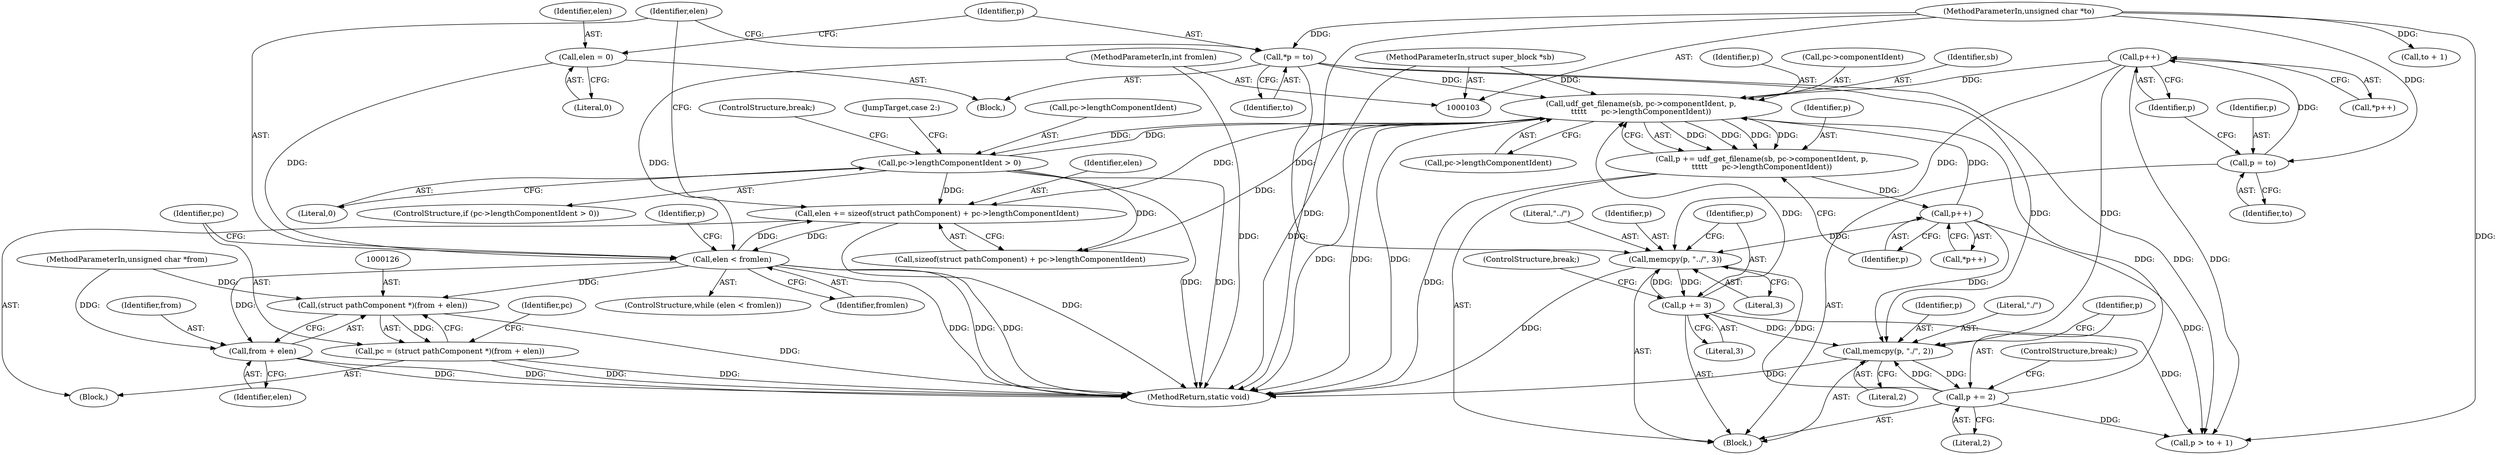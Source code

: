 digraph "1_linux_0e5cc9a40ada6046e6bc3bdfcd0c0d7e4b706b14_1@API" {
"1000189" [label="(Call,elen += sizeof(struct pathComponent) + pc->lengthComponentIdent)"];
"1000174" [label="(Call,udf_get_filename(sb, pc->componentIdent, p,\n\t\t\t\t\t      pc->lengthComponentIdent))"];
"1000104" [label="(MethodParameterIn,struct super_block *sb)"];
"1000158" [label="(Call,p += 3)"];
"1000154" [label="(Call,memcpy(p, \"../\", 3))"];
"1000149" [label="(Call,p++)"];
"1000144" [label="(Call,p = to)"];
"1000107" [label="(MethodParameterIn,unsigned char *to)"];
"1000115" [label="(Call,*p = to)"];
"1000167" [label="(Call,p += 2)"];
"1000163" [label="(Call,memcpy(p, \"./\", 2))"];
"1000185" [label="(Call,p++)"];
"1000172" [label="(Call,p += udf_get_filename(sb, pc->componentIdent, p,\n\t\t\t\t\t      pc->lengthComponentIdent))"];
"1000137" [label="(Call,pc->lengthComponentIdent > 0)"];
"1000119" [label="(Call,elen < fromlen)"];
"1000189" [label="(Call,elen += sizeof(struct pathComponent) + pc->lengthComponentIdent)"];
"1000111" [label="(Call,elen = 0)"];
"1000106" [label="(MethodParameterIn,int fromlen)"];
"1000125" [label="(Call,(struct pathComponent *)(from + elen))"];
"1000123" [label="(Call,pc = (struct pathComponent *)(from + elen))"];
"1000127" [label="(Call,from + elen)"];
"1000166" [label="(Literal,2)"];
"1000175" [label="(Identifier,sb)"];
"1000198" [label="(Call,p > to + 1)"];
"1000128" [label="(Identifier,from)"];
"1000122" [label="(Block,)"];
"1000191" [label="(Call,sizeof(struct pathComponent) + pc->lengthComponentIdent)"];
"1000186" [label="(Identifier,p)"];
"1000137" [label="(Call,pc->lengthComponentIdent > 0)"];
"1000143" [label="(JumpTarget,case 2:)"];
"1000167" [label="(Call,p += 2)"];
"1000215" [label="(MethodReturn,static void)"];
"1000180" [label="(Call,pc->lengthComponentIdent)"];
"1000157" [label="(Literal,3)"];
"1000155" [label="(Identifier,p)"];
"1000104" [label="(MethodParameterIn,struct super_block *sb)"];
"1000117" [label="(Identifier,to)"];
"1000141" [label="(Literal,0)"];
"1000111" [label="(Call,elen = 0)"];
"1000165" [label="(Literal,\"./\")"];
"1000189" [label="(Call,elen += sizeof(struct pathComponent) + pc->lengthComponentIdent)"];
"1000113" [label="(Literal,0)"];
"1000120" [label="(Identifier,elen)"];
"1000190" [label="(Identifier,elen)"];
"1000161" [label="(ControlStructure,break;)"];
"1000156" [label="(Literal,\"../\")"];
"1000164" [label="(Identifier,p)"];
"1000119" [label="(Call,elen < fromlen)"];
"1000184" [label="(Call,*p++)"];
"1000136" [label="(ControlStructure,if (pc->lengthComponentIdent > 0))"];
"1000148" [label="(Call,*p++)"];
"1000160" [label="(Literal,3)"];
"1000108" [label="(Block,)"];
"1000169" [label="(Literal,2)"];
"1000138" [label="(Call,pc->lengthComponentIdent)"];
"1000200" [label="(Call,to + 1)"];
"1000118" [label="(ControlStructure,while (elen < fromlen))"];
"1000146" [label="(Identifier,to)"];
"1000124" [label="(Identifier,pc)"];
"1000129" [label="(Identifier,elen)"];
"1000107" [label="(MethodParameterIn,unsigned char *to)"];
"1000159" [label="(Identifier,p)"];
"1000142" [label="(ControlStructure,break;)"];
"1000125" [label="(Call,(struct pathComponent *)(from + elen))"];
"1000127" [label="(Call,from + elen)"];
"1000112" [label="(Identifier,elen)"];
"1000168" [label="(Identifier,p)"];
"1000163" [label="(Call,memcpy(p, \"./\", 2))"];
"1000106" [label="(MethodParameterIn,int fromlen)"];
"1000149" [label="(Call,p++)"];
"1000116" [label="(Identifier,p)"];
"1000115" [label="(Call,*p = to)"];
"1000154" [label="(Call,memcpy(p, \"../\", 3))"];
"1000179" [label="(Identifier,p)"];
"1000176" [label="(Call,pc->componentIdent)"];
"1000134" [label="(Block,)"];
"1000174" [label="(Call,udf_get_filename(sb, pc->componentIdent, p,\n\t\t\t\t\t      pc->lengthComponentIdent))"];
"1000170" [label="(ControlStructure,break;)"];
"1000132" [label="(Identifier,pc)"];
"1000145" [label="(Identifier,p)"];
"1000173" [label="(Identifier,p)"];
"1000150" [label="(Identifier,p)"];
"1000105" [label="(MethodParameterIn,unsigned char *from)"];
"1000172" [label="(Call,p += udf_get_filename(sb, pc->componentIdent, p,\n\t\t\t\t\t      pc->lengthComponentIdent))"];
"1000158" [label="(Call,p += 3)"];
"1000185" [label="(Call,p++)"];
"1000199" [label="(Identifier,p)"];
"1000121" [label="(Identifier,fromlen)"];
"1000123" [label="(Call,pc = (struct pathComponent *)(from + elen))"];
"1000144" [label="(Call,p = to)"];
"1000189" -> "1000122"  [label="AST: "];
"1000189" -> "1000191"  [label="CFG: "];
"1000190" -> "1000189"  [label="AST: "];
"1000191" -> "1000189"  [label="AST: "];
"1000120" -> "1000189"  [label="CFG: "];
"1000189" -> "1000215"  [label="DDG: "];
"1000189" -> "1000119"  [label="DDG: "];
"1000174" -> "1000189"  [label="DDG: "];
"1000137" -> "1000189"  [label="DDG: "];
"1000119" -> "1000189"  [label="DDG: "];
"1000174" -> "1000172"  [label="AST: "];
"1000174" -> "1000180"  [label="CFG: "];
"1000175" -> "1000174"  [label="AST: "];
"1000176" -> "1000174"  [label="AST: "];
"1000179" -> "1000174"  [label="AST: "];
"1000180" -> "1000174"  [label="AST: "];
"1000172" -> "1000174"  [label="CFG: "];
"1000174" -> "1000215"  [label="DDG: "];
"1000174" -> "1000215"  [label="DDG: "];
"1000174" -> "1000215"  [label="DDG: "];
"1000174" -> "1000137"  [label="DDG: "];
"1000174" -> "1000172"  [label="DDG: "];
"1000174" -> "1000172"  [label="DDG: "];
"1000174" -> "1000172"  [label="DDG: "];
"1000174" -> "1000172"  [label="DDG: "];
"1000104" -> "1000174"  [label="DDG: "];
"1000158" -> "1000174"  [label="DDG: "];
"1000149" -> "1000174"  [label="DDG: "];
"1000115" -> "1000174"  [label="DDG: "];
"1000167" -> "1000174"  [label="DDG: "];
"1000185" -> "1000174"  [label="DDG: "];
"1000137" -> "1000174"  [label="DDG: "];
"1000174" -> "1000191"  [label="DDG: "];
"1000104" -> "1000103"  [label="AST: "];
"1000104" -> "1000215"  [label="DDG: "];
"1000158" -> "1000134"  [label="AST: "];
"1000158" -> "1000160"  [label="CFG: "];
"1000159" -> "1000158"  [label="AST: "];
"1000160" -> "1000158"  [label="AST: "];
"1000161" -> "1000158"  [label="CFG: "];
"1000158" -> "1000154"  [label="DDG: "];
"1000154" -> "1000158"  [label="DDG: "];
"1000158" -> "1000163"  [label="DDG: "];
"1000158" -> "1000198"  [label="DDG: "];
"1000154" -> "1000134"  [label="AST: "];
"1000154" -> "1000157"  [label="CFG: "];
"1000155" -> "1000154"  [label="AST: "];
"1000156" -> "1000154"  [label="AST: "];
"1000157" -> "1000154"  [label="AST: "];
"1000159" -> "1000154"  [label="CFG: "];
"1000154" -> "1000215"  [label="DDG: "];
"1000149" -> "1000154"  [label="DDG: "];
"1000115" -> "1000154"  [label="DDG: "];
"1000167" -> "1000154"  [label="DDG: "];
"1000185" -> "1000154"  [label="DDG: "];
"1000149" -> "1000148"  [label="AST: "];
"1000149" -> "1000150"  [label="CFG: "];
"1000150" -> "1000149"  [label="AST: "];
"1000148" -> "1000149"  [label="CFG: "];
"1000144" -> "1000149"  [label="DDG: "];
"1000149" -> "1000163"  [label="DDG: "];
"1000149" -> "1000198"  [label="DDG: "];
"1000144" -> "1000134"  [label="AST: "];
"1000144" -> "1000146"  [label="CFG: "];
"1000145" -> "1000144"  [label="AST: "];
"1000146" -> "1000144"  [label="AST: "];
"1000150" -> "1000144"  [label="CFG: "];
"1000107" -> "1000144"  [label="DDG: "];
"1000107" -> "1000103"  [label="AST: "];
"1000107" -> "1000215"  [label="DDG: "];
"1000107" -> "1000115"  [label="DDG: "];
"1000107" -> "1000198"  [label="DDG: "];
"1000107" -> "1000200"  [label="DDG: "];
"1000115" -> "1000108"  [label="AST: "];
"1000115" -> "1000117"  [label="CFG: "];
"1000116" -> "1000115"  [label="AST: "];
"1000117" -> "1000115"  [label="AST: "];
"1000120" -> "1000115"  [label="CFG: "];
"1000115" -> "1000163"  [label="DDG: "];
"1000115" -> "1000198"  [label="DDG: "];
"1000167" -> "1000134"  [label="AST: "];
"1000167" -> "1000169"  [label="CFG: "];
"1000168" -> "1000167"  [label="AST: "];
"1000169" -> "1000167"  [label="AST: "];
"1000170" -> "1000167"  [label="CFG: "];
"1000167" -> "1000163"  [label="DDG: "];
"1000163" -> "1000167"  [label="DDG: "];
"1000167" -> "1000198"  [label="DDG: "];
"1000163" -> "1000134"  [label="AST: "];
"1000163" -> "1000166"  [label="CFG: "];
"1000164" -> "1000163"  [label="AST: "];
"1000165" -> "1000163"  [label="AST: "];
"1000166" -> "1000163"  [label="AST: "];
"1000168" -> "1000163"  [label="CFG: "];
"1000163" -> "1000215"  [label="DDG: "];
"1000185" -> "1000163"  [label="DDG: "];
"1000185" -> "1000184"  [label="AST: "];
"1000185" -> "1000186"  [label="CFG: "];
"1000186" -> "1000185"  [label="AST: "];
"1000184" -> "1000185"  [label="CFG: "];
"1000172" -> "1000185"  [label="DDG: "];
"1000185" -> "1000198"  [label="DDG: "];
"1000172" -> "1000134"  [label="AST: "];
"1000173" -> "1000172"  [label="AST: "];
"1000186" -> "1000172"  [label="CFG: "];
"1000172" -> "1000215"  [label="DDG: "];
"1000137" -> "1000136"  [label="AST: "];
"1000137" -> "1000141"  [label="CFG: "];
"1000138" -> "1000137"  [label="AST: "];
"1000141" -> "1000137"  [label="AST: "];
"1000142" -> "1000137"  [label="CFG: "];
"1000143" -> "1000137"  [label="CFG: "];
"1000137" -> "1000215"  [label="DDG: "];
"1000137" -> "1000215"  [label="DDG: "];
"1000137" -> "1000191"  [label="DDG: "];
"1000119" -> "1000118"  [label="AST: "];
"1000119" -> "1000121"  [label="CFG: "];
"1000120" -> "1000119"  [label="AST: "];
"1000121" -> "1000119"  [label="AST: "];
"1000124" -> "1000119"  [label="CFG: "];
"1000199" -> "1000119"  [label="CFG: "];
"1000119" -> "1000215"  [label="DDG: "];
"1000119" -> "1000215"  [label="DDG: "];
"1000119" -> "1000215"  [label="DDG: "];
"1000111" -> "1000119"  [label="DDG: "];
"1000106" -> "1000119"  [label="DDG: "];
"1000119" -> "1000125"  [label="DDG: "];
"1000119" -> "1000127"  [label="DDG: "];
"1000111" -> "1000108"  [label="AST: "];
"1000111" -> "1000113"  [label="CFG: "];
"1000112" -> "1000111"  [label="AST: "];
"1000113" -> "1000111"  [label="AST: "];
"1000116" -> "1000111"  [label="CFG: "];
"1000106" -> "1000103"  [label="AST: "];
"1000106" -> "1000215"  [label="DDG: "];
"1000125" -> "1000123"  [label="AST: "];
"1000125" -> "1000127"  [label="CFG: "];
"1000126" -> "1000125"  [label="AST: "];
"1000127" -> "1000125"  [label="AST: "];
"1000123" -> "1000125"  [label="CFG: "];
"1000125" -> "1000215"  [label="DDG: "];
"1000125" -> "1000123"  [label="DDG: "];
"1000105" -> "1000125"  [label="DDG: "];
"1000123" -> "1000122"  [label="AST: "];
"1000124" -> "1000123"  [label="AST: "];
"1000132" -> "1000123"  [label="CFG: "];
"1000123" -> "1000215"  [label="DDG: "];
"1000123" -> "1000215"  [label="DDG: "];
"1000127" -> "1000129"  [label="CFG: "];
"1000128" -> "1000127"  [label="AST: "];
"1000129" -> "1000127"  [label="AST: "];
"1000127" -> "1000215"  [label="DDG: "];
"1000127" -> "1000215"  [label="DDG: "];
"1000105" -> "1000127"  [label="DDG: "];
}

